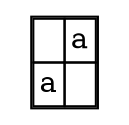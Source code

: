 digraph G {
node [shape=plaintext]
a [label=<
<table border='1' cellborder='1' cellspacing='0'>
<tr><td></td><td>a</td></tr>
<tr><td>a</td><td></td></tr>
</table>>];
}
